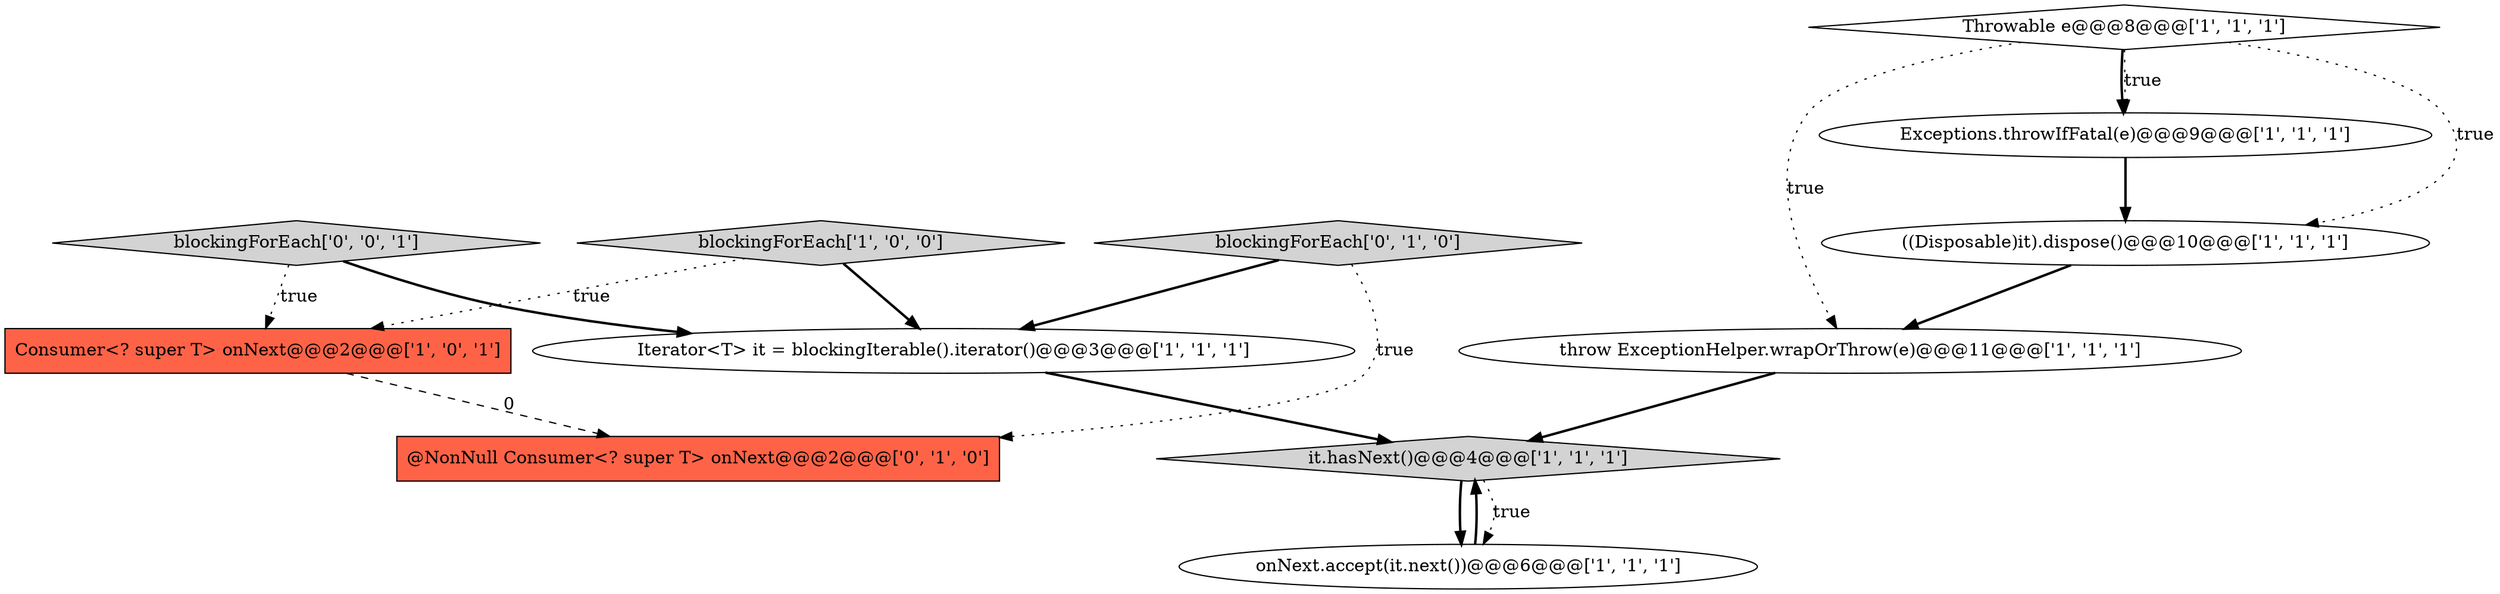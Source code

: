 digraph {
11 [style = filled, label = "blockingForEach['0', '0', '1']", fillcolor = lightgray, shape = diamond image = "AAA0AAABBB3BBB"];
0 [style = filled, label = "Exceptions.throwIfFatal(e)@@@9@@@['1', '1', '1']", fillcolor = white, shape = ellipse image = "AAA0AAABBB1BBB"];
6 [style = filled, label = "onNext.accept(it.next())@@@6@@@['1', '1', '1']", fillcolor = white, shape = ellipse image = "AAA0AAABBB1BBB"];
1 [style = filled, label = "it.hasNext()@@@4@@@['1', '1', '1']", fillcolor = lightgray, shape = diamond image = "AAA0AAABBB1BBB"];
7 [style = filled, label = "Throwable e@@@8@@@['1', '1', '1']", fillcolor = white, shape = diamond image = "AAA0AAABBB1BBB"];
9 [style = filled, label = "@NonNull Consumer<? super T> onNext@@@2@@@['0', '1', '0']", fillcolor = tomato, shape = box image = "AAA1AAABBB2BBB"];
5 [style = filled, label = "blockingForEach['1', '0', '0']", fillcolor = lightgray, shape = diamond image = "AAA0AAABBB1BBB"];
4 [style = filled, label = "((Disposable)it).dispose()@@@10@@@['1', '1', '1']", fillcolor = white, shape = ellipse image = "AAA0AAABBB1BBB"];
2 [style = filled, label = "Consumer<? super T> onNext@@@2@@@['1', '0', '1']", fillcolor = tomato, shape = box image = "AAA0AAABBB1BBB"];
3 [style = filled, label = "Iterator<T> it = blockingIterable().iterator()@@@3@@@['1', '1', '1']", fillcolor = white, shape = ellipse image = "AAA0AAABBB1BBB"];
10 [style = filled, label = "blockingForEach['0', '1', '0']", fillcolor = lightgray, shape = diamond image = "AAA0AAABBB2BBB"];
8 [style = filled, label = "throw ExceptionHelper.wrapOrThrow(e)@@@11@@@['1', '1', '1']", fillcolor = white, shape = ellipse image = "AAA0AAABBB1BBB"];
5->3 [style = bold, label=""];
8->1 [style = bold, label=""];
6->1 [style = bold, label=""];
4->8 [style = bold, label=""];
10->3 [style = bold, label=""];
1->6 [style = dotted, label="true"];
7->0 [style = bold, label=""];
1->6 [style = bold, label=""];
11->2 [style = dotted, label="true"];
3->1 [style = bold, label=""];
7->0 [style = dotted, label="true"];
11->3 [style = bold, label=""];
0->4 [style = bold, label=""];
7->8 [style = dotted, label="true"];
10->9 [style = dotted, label="true"];
2->9 [style = dashed, label="0"];
7->4 [style = dotted, label="true"];
5->2 [style = dotted, label="true"];
}
